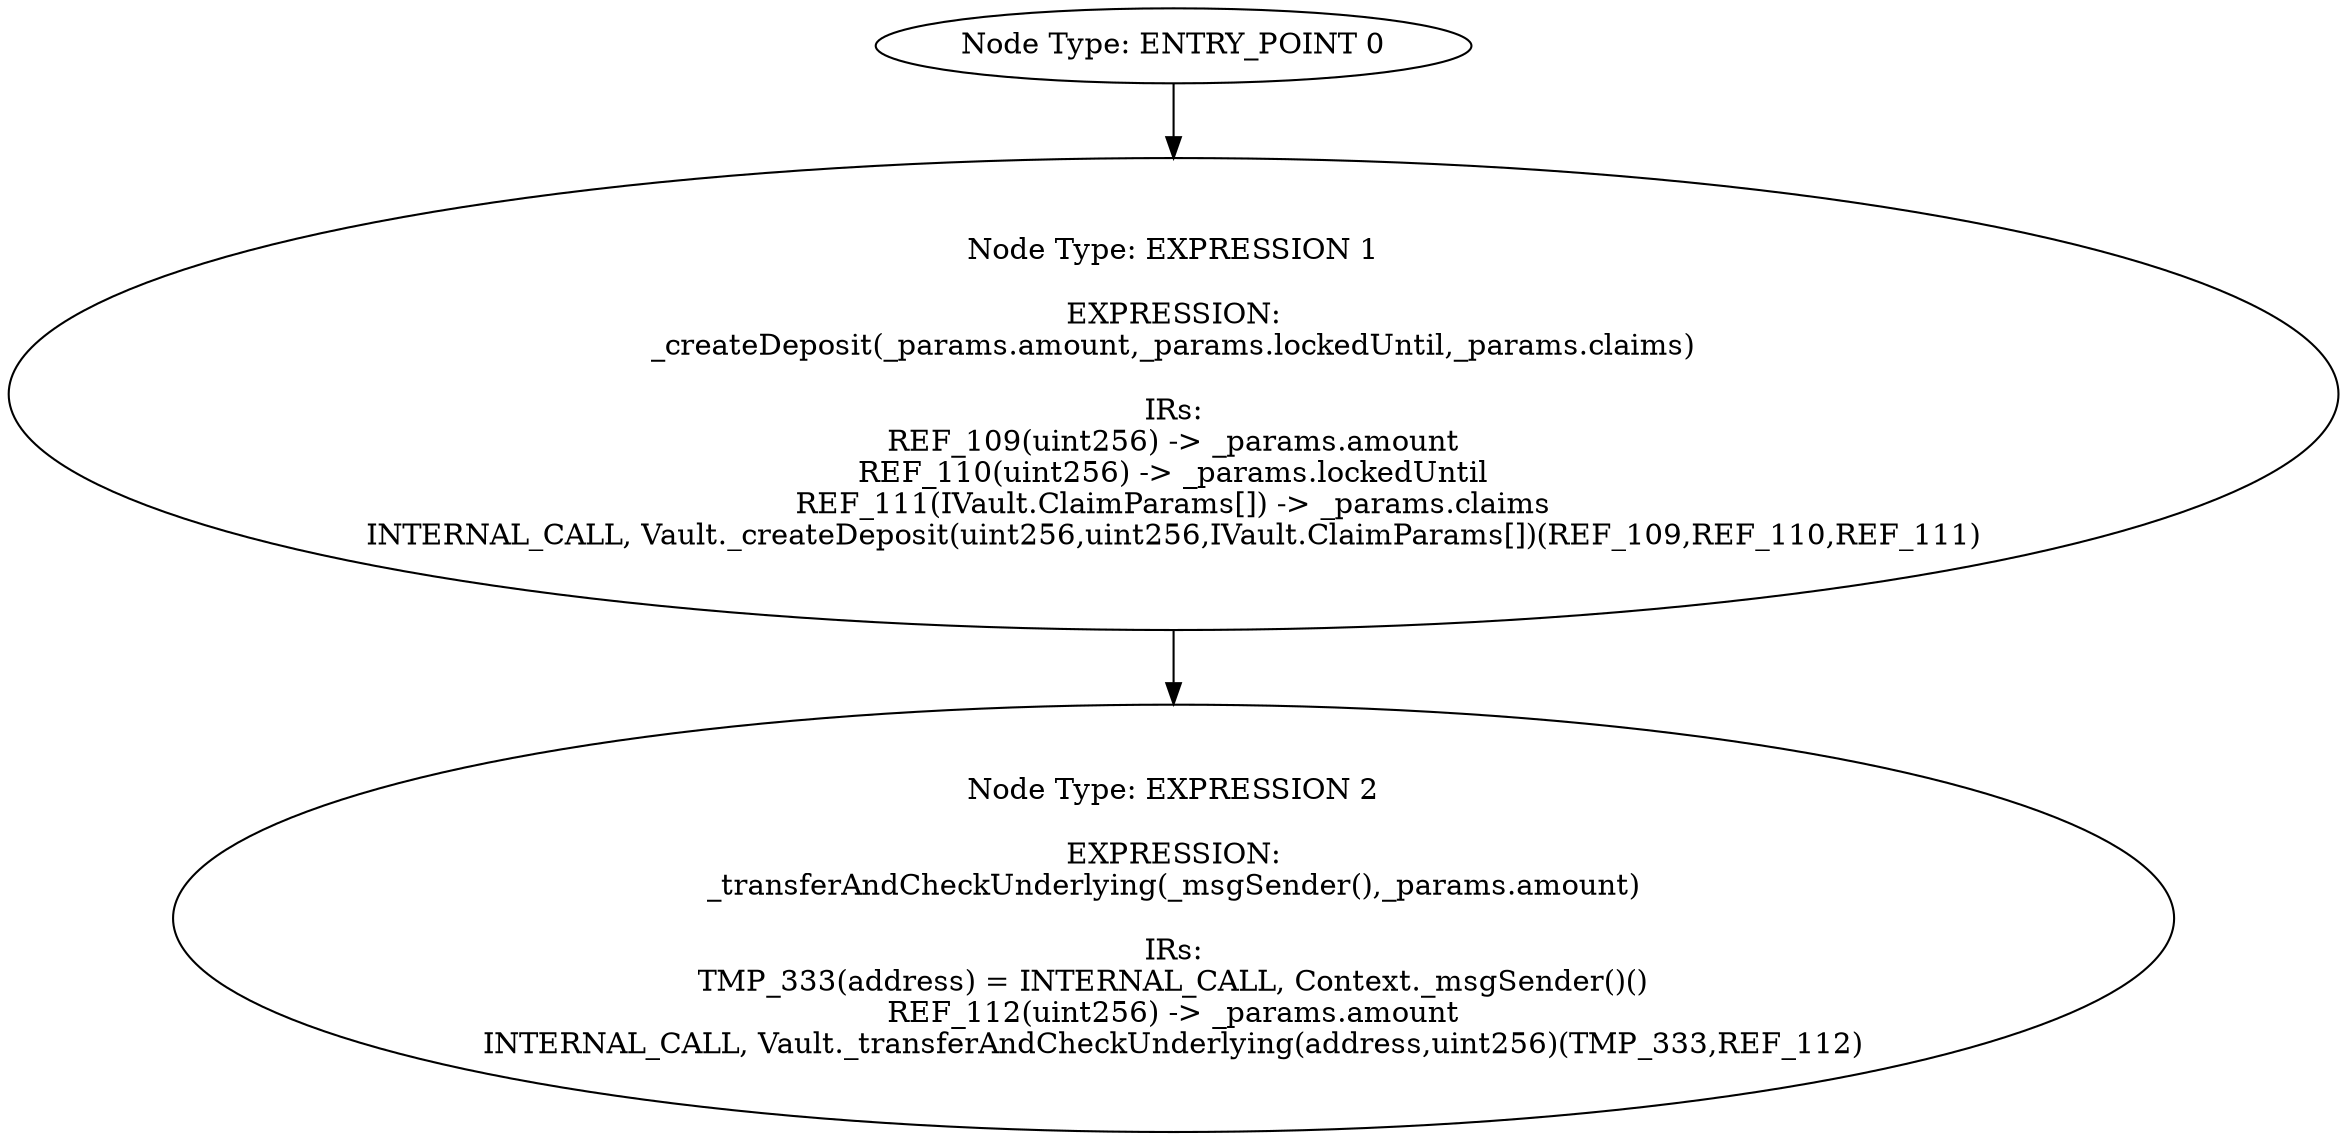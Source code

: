 digraph{
0[label="Node Type: ENTRY_POINT 0
"];
0->1;
1[label="Node Type: EXPRESSION 1

EXPRESSION:
_createDeposit(_params.amount,_params.lockedUntil,_params.claims)

IRs:
REF_109(uint256) -> _params.amount
REF_110(uint256) -> _params.lockedUntil
REF_111(IVault.ClaimParams[]) -> _params.claims
INTERNAL_CALL, Vault._createDeposit(uint256,uint256,IVault.ClaimParams[])(REF_109,REF_110,REF_111)"];
1->2;
2[label="Node Type: EXPRESSION 2

EXPRESSION:
_transferAndCheckUnderlying(_msgSender(),_params.amount)

IRs:
TMP_333(address) = INTERNAL_CALL, Context._msgSender()()
REF_112(uint256) -> _params.amount
INTERNAL_CALL, Vault._transferAndCheckUnderlying(address,uint256)(TMP_333,REF_112)"];
}
